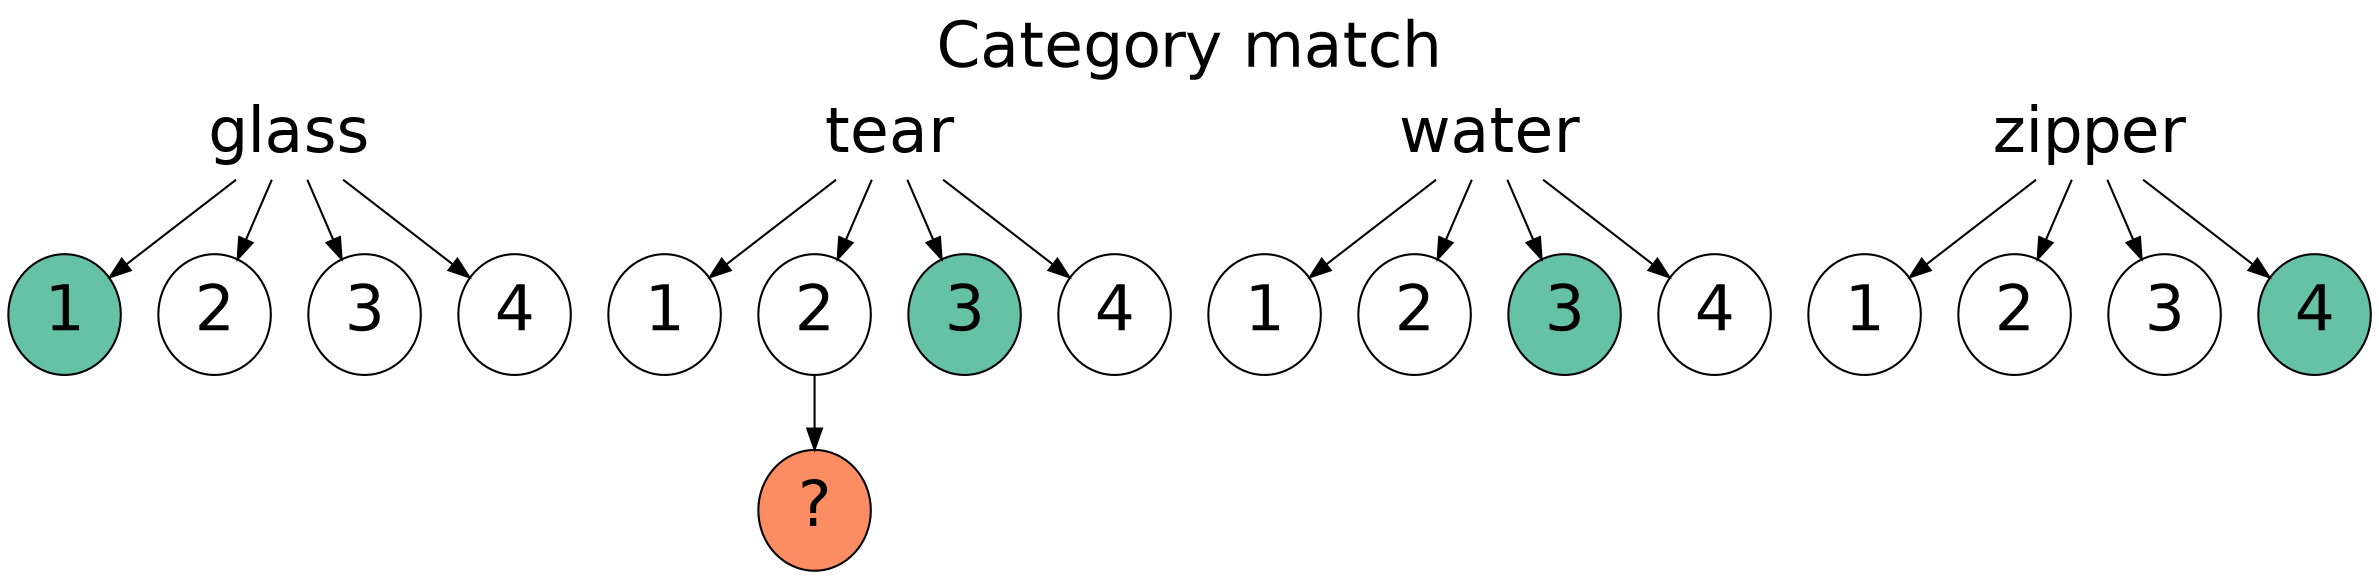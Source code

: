 digraph {
  labelloc="t";
  label="Category match";

  graph[fontname="helvetica", fontsize=30];
  node[fontname="helvetica", fontsize=30];
  
  glass[shape="none"];
  tear[shape="none"];
  water[shape="none"];
  zipper[shape="none"];

  glass -> {glass1, glass2, glass3, glass4};
  tear -> {tear1, tear2, tear3, tear4};
  water -> {water1, water2, water3, water4};
  zipper -> {zipper1, zipper2, zipper3, zipper4};

  glass1[style="filled", fillcolor="#66C2A5"];
  tear3[style="filled", fillcolor="#66C2A5"];
  water3[style="filled", fillcolor="#66C2A5"];
  zipper4[style="filled", fillcolor="#66C2A5"];

  glass1[label="1"];
  glass2[label="2"];
  glass3[label="3"];
  glass4[label="4"];

  tear1[label="1"];
  tear2[label="2"];
  tear3[label="3"];
  tear4[label="4"];

  water1[label="1"];
  water2[label="2"];
  water3[label="3"];
  water4[label="4"];

  zipper1[label="1"];
  zipper2[label="2"];
  zipper3[label="3"];
  zipper4[label="4"];

  tear2 -> gen1;
  gen1[label="?", style="filled", fillcolor="#FC8D62"];
}